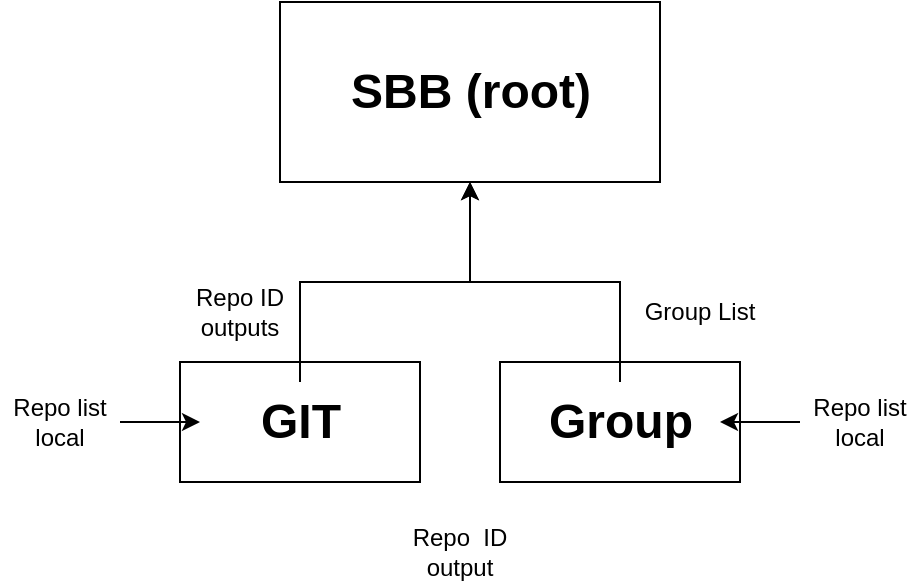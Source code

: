 <mxfile version="20.8.23" type="github">
  <diagram name="Page-1" id="G_XXIx5RRsp61gUxp0QD">
    <mxGraphModel dx="1434" dy="768" grid="1" gridSize="10" guides="1" tooltips="1" connect="1" arrows="1" fold="1" page="1" pageScale="1" pageWidth="1169" pageHeight="827" math="0" shadow="0">
      <root>
        <mxCell id="0" />
        <mxCell id="1" parent="0" />
        <mxCell id="Aw5bu0roY7y4u5wxeEN_-1" value="" style="rounded=0;whiteSpace=wrap;html=1;" vertex="1" parent="1">
          <mxGeometry x="130" y="260" width="120" height="60" as="geometry" />
        </mxCell>
        <mxCell id="Aw5bu0roY7y4u5wxeEN_-12" value="" style="edgeStyle=orthogonalEdgeStyle;rounded=0;orthogonalLoop=1;jettySize=auto;html=1;" edge="1" parent="1" source="Aw5bu0roY7y4u5wxeEN_-2" target="Aw5bu0roY7y4u5wxeEN_-11">
          <mxGeometry relative="1" as="geometry" />
        </mxCell>
        <mxCell id="Aw5bu0roY7y4u5wxeEN_-2" value="GIT" style="text;strokeColor=none;fillColor=none;html=1;fontSize=24;fontStyle=1;verticalAlign=middle;align=center;" vertex="1" parent="1">
          <mxGeometry x="140" y="270" width="100" height="40" as="geometry" />
        </mxCell>
        <mxCell id="Aw5bu0roY7y4u5wxeEN_-16" value="" style="edgeStyle=orthogonalEdgeStyle;rounded=0;orthogonalLoop=1;jettySize=auto;html=1;" edge="1" parent="1" source="Aw5bu0roY7y4u5wxeEN_-3" target="Aw5bu0roY7y4u5wxeEN_-2">
          <mxGeometry relative="1" as="geometry" />
        </mxCell>
        <mxCell id="Aw5bu0roY7y4u5wxeEN_-3" value="Repo list local" style="text;html=1;strokeColor=none;fillColor=none;align=center;verticalAlign=middle;whiteSpace=wrap;rounded=0;" vertex="1" parent="1">
          <mxGeometry x="40" y="275" width="60" height="30" as="geometry" />
        </mxCell>
        <mxCell id="Aw5bu0roY7y4u5wxeEN_-5" value="Repo&amp;nbsp; ID output" style="text;html=1;strokeColor=none;fillColor=none;align=center;verticalAlign=middle;whiteSpace=wrap;rounded=0;" vertex="1" parent="1">
          <mxGeometry x="240" y="340" width="60" height="30" as="geometry" />
        </mxCell>
        <mxCell id="Aw5bu0roY7y4u5wxeEN_-7" value="" style="rounded=0;whiteSpace=wrap;html=1;" vertex="1" parent="1">
          <mxGeometry x="290" y="260" width="120" height="60" as="geometry" />
        </mxCell>
        <mxCell id="Aw5bu0roY7y4u5wxeEN_-13" value="" style="edgeStyle=orthogonalEdgeStyle;rounded=0;orthogonalLoop=1;jettySize=auto;html=1;" edge="1" parent="1" source="Aw5bu0roY7y4u5wxeEN_-9" target="Aw5bu0roY7y4u5wxeEN_-11">
          <mxGeometry relative="1" as="geometry" />
        </mxCell>
        <mxCell id="Aw5bu0roY7y4u5wxeEN_-9" value="Group" style="text;strokeColor=none;fillColor=none;html=1;fontSize=24;fontStyle=1;verticalAlign=middle;align=center;" vertex="1" parent="1">
          <mxGeometry x="300" y="270" width="100" height="40" as="geometry" />
        </mxCell>
        <mxCell id="Aw5bu0roY7y4u5wxeEN_-11" value="" style="rounded=0;whiteSpace=wrap;html=1;" vertex="1" parent="1">
          <mxGeometry x="180" y="80" width="190" height="90" as="geometry" />
        </mxCell>
        <mxCell id="Aw5bu0roY7y4u5wxeEN_-14" value="Group List" style="text;html=1;strokeColor=none;fillColor=none;align=center;verticalAlign=middle;whiteSpace=wrap;rounded=0;" vertex="1" parent="1">
          <mxGeometry x="360" y="220" width="60" height="30" as="geometry" />
        </mxCell>
        <mxCell id="Aw5bu0roY7y4u5wxeEN_-15" value="SBB (root)" style="text;strokeColor=none;fillColor=none;html=1;fontSize=24;fontStyle=1;verticalAlign=middle;align=center;" vertex="1" parent="1">
          <mxGeometry x="225" y="105" width="100" height="40" as="geometry" />
        </mxCell>
        <mxCell id="Aw5bu0roY7y4u5wxeEN_-17" value="Repo ID outputs" style="text;html=1;strokeColor=none;fillColor=none;align=center;verticalAlign=middle;whiteSpace=wrap;rounded=0;" vertex="1" parent="1">
          <mxGeometry x="130" y="220" width="60" height="30" as="geometry" />
        </mxCell>
        <mxCell id="Aw5bu0roY7y4u5wxeEN_-19" value="" style="edgeStyle=orthogonalEdgeStyle;rounded=0;orthogonalLoop=1;jettySize=auto;html=1;" edge="1" parent="1" source="Aw5bu0roY7y4u5wxeEN_-18" target="Aw5bu0roY7y4u5wxeEN_-9">
          <mxGeometry relative="1" as="geometry" />
        </mxCell>
        <mxCell id="Aw5bu0roY7y4u5wxeEN_-18" value="Repo list local" style="text;html=1;strokeColor=none;fillColor=none;align=center;verticalAlign=middle;whiteSpace=wrap;rounded=0;" vertex="1" parent="1">
          <mxGeometry x="440" y="275" width="60" height="30" as="geometry" />
        </mxCell>
      </root>
    </mxGraphModel>
  </diagram>
</mxfile>
